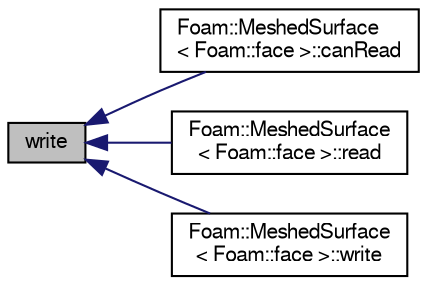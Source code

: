 digraph "write"
{
  bgcolor="transparent";
  edge [fontname="FreeSans",fontsize="10",labelfontname="FreeSans",labelfontsize="10"];
  node [fontname="FreeSans",fontsize="10",shape=record];
  rankdir="LR";
  Node148 [label="write",height=0.2,width=0.4,color="black", fillcolor="grey75", style="filled", fontcolor="black"];
  Node148 -> Node149 [dir="back",color="midnightblue",fontsize="10",style="solid",fontname="FreeSans"];
  Node149 [label="Foam::MeshedSurface\l\< Foam::face \>::canRead",height=0.2,width=0.4,color="black",URL="$a29566.html#aa9369fb58a3d9f8c2d85f7ae0ddcb969",tooltip="Can we read this file format? "];
  Node148 -> Node150 [dir="back",color="midnightblue",fontsize="10",style="solid",fontname="FreeSans"];
  Node150 [label="Foam::MeshedSurface\l\< Foam::face \>::read",height=0.2,width=0.4,color="black",URL="$a29566.html#a8b399ba606eec0c1c103e9531978fb34",tooltip="Read from file. Chooses reader based on explicit extension. "];
  Node148 -> Node151 [dir="back",color="midnightblue",fontsize="10",style="solid",fontname="FreeSans"];
  Node151 [label="Foam::MeshedSurface\l\< Foam::face \>::write",height=0.2,width=0.4,color="black",URL="$a29566.html#a01c3b83ec613ee5baee3f67a188e98b1",tooltip="Generic write routine. Chooses writer based on extension. "];
}

